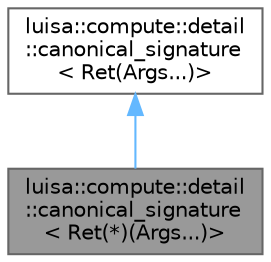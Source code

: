 digraph "luisa::compute::detail::canonical_signature&lt; Ret(*)(Args...)&gt;"
{
 // LATEX_PDF_SIZE
  bgcolor="transparent";
  edge [fontname=Helvetica,fontsize=10,labelfontname=Helvetica,labelfontsize=10];
  node [fontname=Helvetica,fontsize=10,shape=box,height=0.2,width=0.4];
  Node1 [id="Node000001",label="luisa::compute::detail\l::canonical_signature\l\< Ret(*)(Args...)\>",height=0.2,width=0.4,color="gray40", fillcolor="grey60", style="filled", fontcolor="black",tooltip=" "];
  Node2 -> Node1 [id="edge1_Node000001_Node000002",dir="back",color="steelblue1",style="solid",tooltip=" "];
  Node2 [id="Node000002",label="luisa::compute::detail\l::canonical_signature\l\< Ret(Args...)\>",height=0.2,width=0.4,color="gray40", fillcolor="white", style="filled",URL="$structluisa_1_1compute_1_1detail_1_1canonical__signature_3_01_ret_07_args_8_8_8_08_4.html",tooltip=" "];
}

